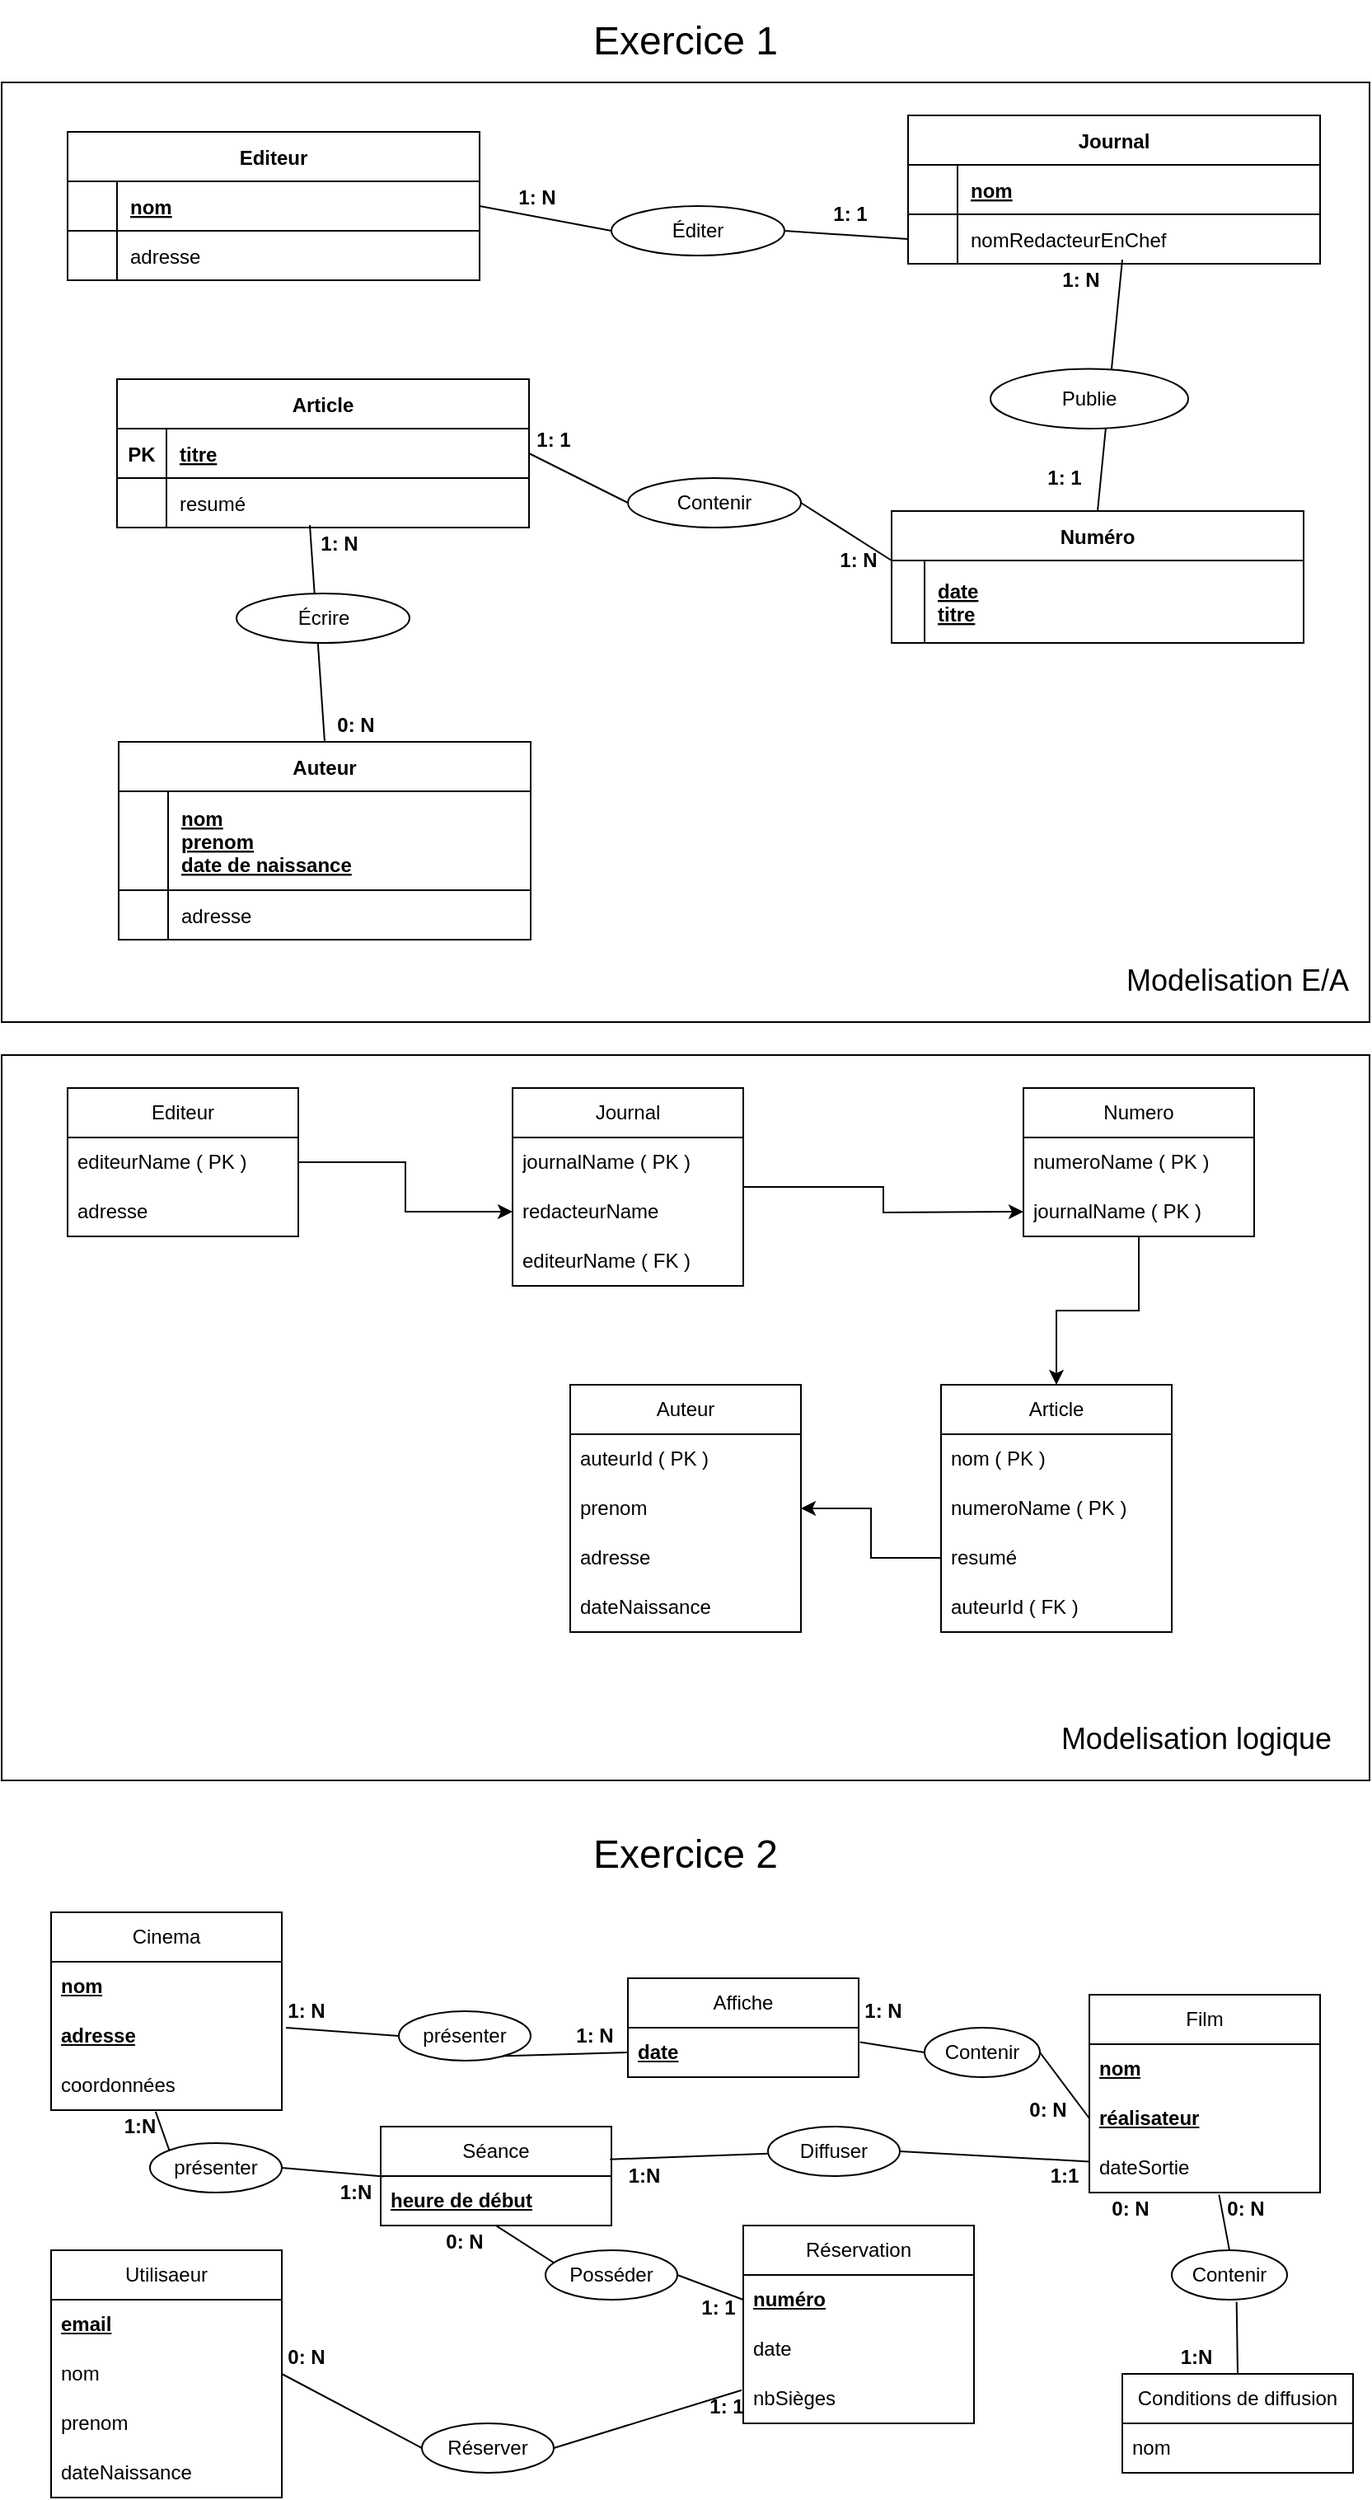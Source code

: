 <mxfile version="26.0.4">
  <diagram id="R2lEEEUBdFMjLlhIrx00" name="Page-1">
    <mxGraphModel dx="938" dy="572" grid="1" gridSize="10" guides="1" tooltips="1" connect="1" arrows="1" fold="1" page="1" pageScale="1" pageWidth="850" pageHeight="1100" math="0" shadow="0" extFonts="Permanent Marker^https://fonts.googleapis.com/css?family=Permanent+Marker">
      <root>
        <mxCell id="0" />
        <mxCell id="1" parent="0" />
        <mxCell id="2zNFN6GyW0OHNHu0MdLy-56" value="" style="rounded=0;whiteSpace=wrap;html=1;" vertex="1" parent="1">
          <mxGeometry x="10" y="60" width="830" height="570" as="geometry" />
        </mxCell>
        <mxCell id="2zNFN6GyW0OHNHu0MdLy-8" value="" style="endArrow=none;html=1;rounded=0;exitX=0.5;exitY=0;exitDx=0;exitDy=0;entryX=0.52;entryY=0.917;entryDx=0;entryDy=0;entryPerimeter=0;" edge="1" parent="1" source="C-vyLk0tnHw3VtMMgP7b-13" target="2zNFN6GyW0OHNHu0MdLy-36">
          <mxGeometry width="50" height="50" relative="1" as="geometry">
            <mxPoint x="450" y="270" as="sourcePoint" />
            <mxPoint x="715" y="171" as="targetPoint" />
          </mxGeometry>
        </mxCell>
        <mxCell id="2zNFN6GyW0OHNHu0MdLy-43" value="" style="ellipse;whiteSpace=wrap;html=1;" vertex="1" parent="1">
          <mxGeometry x="610" y="233.75" width="120" height="36.25" as="geometry" />
        </mxCell>
        <mxCell id="C-vyLk0tnHw3VtMMgP7b-13" value="Numéro" style="shape=table;startSize=30;container=1;collapsible=1;childLayout=tableLayout;fixedRows=1;rowLines=0;fontStyle=1;align=center;resizeLast=1;movable=1;resizable=1;rotatable=1;deletable=1;editable=1;locked=0;connectable=1;" parent="1" vertex="1">
          <mxGeometry x="550" y="320" width="250" height="80" as="geometry" />
        </mxCell>
        <mxCell id="C-vyLk0tnHw3VtMMgP7b-14" value="" style="shape=partialRectangle;collapsible=0;dropTarget=0;pointerEvents=0;fillColor=none;points=[[0,0.5],[1,0.5]];portConstraint=eastwest;top=0;left=0;right=0;bottom=1;" parent="C-vyLk0tnHw3VtMMgP7b-13" vertex="1">
          <mxGeometry y="30" width="250" height="50" as="geometry" />
        </mxCell>
        <mxCell id="C-vyLk0tnHw3VtMMgP7b-15" value="" style="shape=partialRectangle;overflow=hidden;connectable=0;fillColor=none;top=0;left=0;bottom=0;right=0;fontStyle=1;" parent="C-vyLk0tnHw3VtMMgP7b-14" vertex="1">
          <mxGeometry width="20" height="50" as="geometry">
            <mxRectangle width="20" height="50" as="alternateBounds" />
          </mxGeometry>
        </mxCell>
        <mxCell id="C-vyLk0tnHw3VtMMgP7b-16" value="date&#xa;titre" style="shape=partialRectangle;overflow=hidden;connectable=1;fillColor=none;top=0;left=0;bottom=0;right=0;align=left;spacingLeft=6;fontStyle=5;movable=1;resizable=1;rotatable=1;deletable=1;editable=1;locked=0;" parent="C-vyLk0tnHw3VtMMgP7b-14" vertex="1">
          <mxGeometry x="20" width="230" height="50" as="geometry">
            <mxRectangle width="230" height="50" as="alternateBounds" />
          </mxGeometry>
        </mxCell>
        <mxCell id="C-vyLk0tnHw3VtMMgP7b-23" value="Editeur" style="shape=table;startSize=30;container=1;collapsible=1;childLayout=tableLayout;fixedRows=1;rowLines=0;fontStyle=1;align=center;resizeLast=1;" parent="1" vertex="1">
          <mxGeometry x="50" y="90" width="250" height="90" as="geometry" />
        </mxCell>
        <mxCell id="C-vyLk0tnHw3VtMMgP7b-24" value="" style="shape=partialRectangle;collapsible=0;dropTarget=0;pointerEvents=0;fillColor=none;points=[[0,0.5],[1,0.5]];portConstraint=eastwest;top=0;left=0;right=0;bottom=1;" parent="C-vyLk0tnHw3VtMMgP7b-23" vertex="1">
          <mxGeometry y="30" width="250" height="30" as="geometry" />
        </mxCell>
        <mxCell id="C-vyLk0tnHw3VtMMgP7b-25" value="" style="shape=partialRectangle;overflow=hidden;connectable=0;fillColor=none;top=0;left=0;bottom=0;right=0;fontStyle=1;" parent="C-vyLk0tnHw3VtMMgP7b-24" vertex="1">
          <mxGeometry width="30" height="30" as="geometry">
            <mxRectangle width="30" height="30" as="alternateBounds" />
          </mxGeometry>
        </mxCell>
        <mxCell id="C-vyLk0tnHw3VtMMgP7b-26" value="nom" style="shape=partialRectangle;overflow=hidden;connectable=0;fillColor=none;top=0;left=0;bottom=0;right=0;align=left;spacingLeft=6;fontStyle=5;" parent="C-vyLk0tnHw3VtMMgP7b-24" vertex="1">
          <mxGeometry x="30" width="220" height="30" as="geometry">
            <mxRectangle width="220" height="30" as="alternateBounds" />
          </mxGeometry>
        </mxCell>
        <mxCell id="C-vyLk0tnHw3VtMMgP7b-27" value="" style="shape=partialRectangle;collapsible=0;dropTarget=0;pointerEvents=0;fillColor=none;points=[[0,0.5],[1,0.5]];portConstraint=eastwest;top=0;left=0;right=0;bottom=0;" parent="C-vyLk0tnHw3VtMMgP7b-23" vertex="1">
          <mxGeometry y="60" width="250" height="30" as="geometry" />
        </mxCell>
        <mxCell id="C-vyLk0tnHw3VtMMgP7b-28" value="" style="shape=partialRectangle;overflow=hidden;connectable=0;fillColor=none;top=0;left=0;bottom=0;right=0;" parent="C-vyLk0tnHw3VtMMgP7b-27" vertex="1">
          <mxGeometry width="30" height="30" as="geometry">
            <mxRectangle width="30" height="30" as="alternateBounds" />
          </mxGeometry>
        </mxCell>
        <mxCell id="C-vyLk0tnHw3VtMMgP7b-29" value="adresse" style="shape=partialRectangle;overflow=hidden;connectable=0;fillColor=none;top=0;left=0;bottom=0;right=0;align=left;spacingLeft=6;" parent="C-vyLk0tnHw3VtMMgP7b-27" vertex="1">
          <mxGeometry x="30" width="220" height="30" as="geometry">
            <mxRectangle width="220" height="30" as="alternateBounds" />
          </mxGeometry>
        </mxCell>
        <mxCell id="2zNFN6GyW0OHNHu0MdLy-2" value="&lt;font style=&quot;font-size: 24px;&quot;&gt;Exercice 1&lt;/font&gt;" style="text;html=1;align=center;verticalAlign=middle;whiteSpace=wrap;rounded=0;" vertex="1" parent="1">
          <mxGeometry x="345" y="10" width="160" height="50" as="geometry" />
        </mxCell>
        <mxCell id="2zNFN6GyW0OHNHu0MdLy-3" value="" style="endArrow=none;html=1;rounded=0;exitX=1;exitY=0.5;exitDx=0;exitDy=0;entryX=0;entryY=0.5;entryDx=0;entryDy=0;" edge="1" parent="1" source="2zNFN6GyW0OHNHu0MdLy-4" target="2zNFN6GyW0OHNHu0MdLy-36">
          <mxGeometry width="50" height="50" relative="1" as="geometry">
            <mxPoint x="450" y="270" as="sourcePoint" />
            <mxPoint x="550" y="145" as="targetPoint" />
          </mxGeometry>
        </mxCell>
        <mxCell id="2zNFN6GyW0OHNHu0MdLy-5" value="" style="endArrow=none;html=1;rounded=0;exitX=1;exitY=0.5;exitDx=0;exitDy=0;entryX=0;entryY=0.5;entryDx=0;entryDy=0;" edge="1" parent="1" source="C-vyLk0tnHw3VtMMgP7b-24" target="2zNFN6GyW0OHNHu0MdLy-4">
          <mxGeometry width="50" height="50" relative="1" as="geometry">
            <mxPoint x="320" y="175" as="sourcePoint" />
            <mxPoint x="505" y="160" as="targetPoint" />
          </mxGeometry>
        </mxCell>
        <mxCell id="2zNFN6GyW0OHNHu0MdLy-4" value="Éditer" style="ellipse;whiteSpace=wrap;html=1;" vertex="1" parent="1">
          <mxGeometry x="380" y="135" width="105" height="30" as="geometry" />
        </mxCell>
        <mxCell id="2zNFN6GyW0OHNHu0MdLy-6" value="&lt;b&gt;1: N&lt;/b&gt;" style="text;html=1;align=center;verticalAlign=middle;whiteSpace=wrap;rounded=0;" vertex="1" parent="1">
          <mxGeometry x="310" y="120" width="50" height="20" as="geometry" />
        </mxCell>
        <mxCell id="2zNFN6GyW0OHNHu0MdLy-7" value="&lt;b&gt;1: 1&lt;/b&gt;" style="text;html=1;align=center;verticalAlign=middle;whiteSpace=wrap;rounded=0;" vertex="1" parent="1">
          <mxGeometry x="500" y="130" width="50" height="20" as="geometry" />
        </mxCell>
        <mxCell id="2zNFN6GyW0OHNHu0MdLy-12" value="Publie" style="text;html=1;align=center;verticalAlign=middle;whiteSpace=wrap;rounded=0;" vertex="1" parent="1">
          <mxGeometry x="640" y="236.88" width="60" height="30" as="geometry" />
        </mxCell>
        <mxCell id="2zNFN6GyW0OHNHu0MdLy-18" value="Article" style="shape=table;startSize=30;container=1;collapsible=1;childLayout=tableLayout;fixedRows=1;rowLines=0;fontStyle=1;align=center;resizeLast=1;" vertex="1" parent="1">
          <mxGeometry x="80" y="240" width="250" height="90" as="geometry" />
        </mxCell>
        <mxCell id="2zNFN6GyW0OHNHu0MdLy-19" value="" style="shape=partialRectangle;collapsible=0;dropTarget=0;pointerEvents=0;fillColor=none;points=[[0,0.5],[1,0.5]];portConstraint=eastwest;top=0;left=0;right=0;bottom=1;" vertex="1" parent="2zNFN6GyW0OHNHu0MdLy-18">
          <mxGeometry y="30" width="250" height="30" as="geometry" />
        </mxCell>
        <mxCell id="2zNFN6GyW0OHNHu0MdLy-20" value="PK" style="shape=partialRectangle;overflow=hidden;connectable=0;fillColor=none;top=0;left=0;bottom=0;right=0;fontStyle=1;" vertex="1" parent="2zNFN6GyW0OHNHu0MdLy-19">
          <mxGeometry width="30" height="30" as="geometry">
            <mxRectangle width="30" height="30" as="alternateBounds" />
          </mxGeometry>
        </mxCell>
        <mxCell id="2zNFN6GyW0OHNHu0MdLy-21" value="titre" style="shape=partialRectangle;overflow=hidden;connectable=0;fillColor=none;top=0;left=0;bottom=0;right=0;align=left;spacingLeft=6;fontStyle=5;" vertex="1" parent="2zNFN6GyW0OHNHu0MdLy-19">
          <mxGeometry x="30" width="220" height="30" as="geometry">
            <mxRectangle width="220" height="30" as="alternateBounds" />
          </mxGeometry>
        </mxCell>
        <mxCell id="2zNFN6GyW0OHNHu0MdLy-22" value="" style="shape=partialRectangle;collapsible=0;dropTarget=0;pointerEvents=0;fillColor=none;points=[[0,0.5],[1,0.5]];portConstraint=eastwest;top=0;left=0;right=0;bottom=0;" vertex="1" parent="2zNFN6GyW0OHNHu0MdLy-18">
          <mxGeometry y="60" width="250" height="30" as="geometry" />
        </mxCell>
        <mxCell id="2zNFN6GyW0OHNHu0MdLy-23" value="" style="shape=partialRectangle;overflow=hidden;connectable=0;fillColor=none;top=0;left=0;bottom=0;right=0;" vertex="1" parent="2zNFN6GyW0OHNHu0MdLy-22">
          <mxGeometry width="30" height="30" as="geometry">
            <mxRectangle width="30" height="30" as="alternateBounds" />
          </mxGeometry>
        </mxCell>
        <mxCell id="2zNFN6GyW0OHNHu0MdLy-24" value="resumé" style="shape=partialRectangle;overflow=hidden;connectable=0;fillColor=none;top=0;left=0;bottom=0;right=0;align=left;spacingLeft=6;" vertex="1" parent="2zNFN6GyW0OHNHu0MdLy-22">
          <mxGeometry x="30" width="220" height="30" as="geometry">
            <mxRectangle width="220" height="30" as="alternateBounds" />
          </mxGeometry>
        </mxCell>
        <mxCell id="2zNFN6GyW0OHNHu0MdLy-25" value="Auteur" style="shape=table;startSize=30;container=1;collapsible=1;childLayout=tableLayout;fixedRows=1;rowLines=0;fontStyle=1;align=center;resizeLast=1;" vertex="1" parent="1">
          <mxGeometry x="81" y="460" width="250" height="120" as="geometry" />
        </mxCell>
        <mxCell id="2zNFN6GyW0OHNHu0MdLy-26" value="" style="shape=partialRectangle;collapsible=0;dropTarget=0;pointerEvents=0;fillColor=none;points=[[0,0.5],[1,0.5]];portConstraint=eastwest;top=0;left=0;right=0;bottom=1;" vertex="1" parent="2zNFN6GyW0OHNHu0MdLy-25">
          <mxGeometry y="30" width="250" height="60" as="geometry" />
        </mxCell>
        <mxCell id="2zNFN6GyW0OHNHu0MdLy-27" value="" style="shape=partialRectangle;overflow=hidden;connectable=0;fillColor=none;top=0;left=0;bottom=0;right=0;fontStyle=1;" vertex="1" parent="2zNFN6GyW0OHNHu0MdLy-26">
          <mxGeometry width="30" height="60" as="geometry">
            <mxRectangle width="30" height="60" as="alternateBounds" />
          </mxGeometry>
        </mxCell>
        <mxCell id="2zNFN6GyW0OHNHu0MdLy-28" value="nom&#xa;prenom&#xa;date de naissance" style="shape=partialRectangle;overflow=hidden;connectable=0;fillColor=none;top=0;left=0;bottom=0;right=0;align=left;spacingLeft=6;fontStyle=5;" vertex="1" parent="2zNFN6GyW0OHNHu0MdLy-26">
          <mxGeometry x="30" width="220" height="60" as="geometry">
            <mxRectangle width="220" height="60" as="alternateBounds" />
          </mxGeometry>
        </mxCell>
        <mxCell id="2zNFN6GyW0OHNHu0MdLy-29" value="" style="shape=partialRectangle;collapsible=0;dropTarget=0;pointerEvents=0;fillColor=none;points=[[0,0.5],[1,0.5]];portConstraint=eastwest;top=0;left=0;right=0;bottom=0;" vertex="1" parent="2zNFN6GyW0OHNHu0MdLy-25">
          <mxGeometry y="90" width="250" height="30" as="geometry" />
        </mxCell>
        <mxCell id="2zNFN6GyW0OHNHu0MdLy-30" value="" style="shape=partialRectangle;overflow=hidden;connectable=0;fillColor=none;top=0;left=0;bottom=0;right=0;" vertex="1" parent="2zNFN6GyW0OHNHu0MdLy-29">
          <mxGeometry width="30" height="30" as="geometry">
            <mxRectangle width="30" height="30" as="alternateBounds" />
          </mxGeometry>
        </mxCell>
        <mxCell id="2zNFN6GyW0OHNHu0MdLy-31" value="adresse" style="shape=partialRectangle;overflow=hidden;connectable=0;fillColor=none;top=0;left=0;bottom=0;right=0;align=left;spacingLeft=6;" vertex="1" parent="2zNFN6GyW0OHNHu0MdLy-29">
          <mxGeometry x="30" width="220" height="30" as="geometry">
            <mxRectangle width="220" height="30" as="alternateBounds" />
          </mxGeometry>
        </mxCell>
        <mxCell id="2zNFN6GyW0OHNHu0MdLy-32" value="Journal" style="shape=table;startSize=30;container=1;collapsible=1;childLayout=tableLayout;fixedRows=1;rowLines=0;fontStyle=1;align=center;resizeLast=1;" vertex="1" parent="1">
          <mxGeometry x="560" y="80" width="250" height="90" as="geometry" />
        </mxCell>
        <mxCell id="2zNFN6GyW0OHNHu0MdLy-33" value="" style="shape=partialRectangle;collapsible=0;dropTarget=0;pointerEvents=0;fillColor=none;points=[[0,0.5],[1,0.5]];portConstraint=eastwest;top=0;left=0;right=0;bottom=1;" vertex="1" parent="2zNFN6GyW0OHNHu0MdLy-32">
          <mxGeometry y="30" width="250" height="30" as="geometry" />
        </mxCell>
        <mxCell id="2zNFN6GyW0OHNHu0MdLy-34" value="" style="shape=partialRectangle;overflow=hidden;connectable=0;fillColor=none;top=0;left=0;bottom=0;right=0;fontStyle=1;" vertex="1" parent="2zNFN6GyW0OHNHu0MdLy-33">
          <mxGeometry width="30" height="30" as="geometry">
            <mxRectangle width="30" height="30" as="alternateBounds" />
          </mxGeometry>
        </mxCell>
        <mxCell id="2zNFN6GyW0OHNHu0MdLy-35" value="nom" style="shape=partialRectangle;overflow=hidden;connectable=0;fillColor=none;top=0;left=0;bottom=0;right=0;align=left;spacingLeft=6;fontStyle=5;" vertex="1" parent="2zNFN6GyW0OHNHu0MdLy-33">
          <mxGeometry x="30" width="220" height="30" as="geometry">
            <mxRectangle width="220" height="30" as="alternateBounds" />
          </mxGeometry>
        </mxCell>
        <mxCell id="2zNFN6GyW0OHNHu0MdLy-36" value="" style="shape=partialRectangle;collapsible=0;dropTarget=0;pointerEvents=0;fillColor=none;points=[[0,0.5],[1,0.5]];portConstraint=eastwest;top=0;left=0;right=0;bottom=0;" vertex="1" parent="2zNFN6GyW0OHNHu0MdLy-32">
          <mxGeometry y="60" width="250" height="30" as="geometry" />
        </mxCell>
        <mxCell id="2zNFN6GyW0OHNHu0MdLy-37" value="" style="shape=partialRectangle;overflow=hidden;connectable=0;fillColor=none;top=0;left=0;bottom=0;right=0;" vertex="1" parent="2zNFN6GyW0OHNHu0MdLy-36">
          <mxGeometry width="30" height="30" as="geometry">
            <mxRectangle width="30" height="30" as="alternateBounds" />
          </mxGeometry>
        </mxCell>
        <mxCell id="2zNFN6GyW0OHNHu0MdLy-38" value="nomRedacteurEnChef" style="shape=partialRectangle;overflow=hidden;connectable=0;fillColor=none;top=0;left=0;bottom=0;right=0;align=left;spacingLeft=6;" vertex="1" parent="2zNFN6GyW0OHNHu0MdLy-36">
          <mxGeometry x="30" width="220" height="30" as="geometry">
            <mxRectangle width="220" height="30" as="alternateBounds" />
          </mxGeometry>
        </mxCell>
        <mxCell id="2zNFN6GyW0OHNHu0MdLy-39" value="" style="endArrow=none;html=1;rounded=0;entryX=0.5;entryY=0;entryDx=0;entryDy=0;exitX=0.14;exitY=-0.075;exitDx=0;exitDy=0;exitPerimeter=0;" edge="1" parent="1" source="2zNFN6GyW0OHNHu0MdLy-52" target="2zNFN6GyW0OHNHu0MdLy-25">
          <mxGeometry width="50" height="50" relative="1" as="geometry">
            <mxPoint x="420" y="450" as="sourcePoint" />
            <mxPoint x="500" y="310" as="targetPoint" />
          </mxGeometry>
        </mxCell>
        <mxCell id="2zNFN6GyW0OHNHu0MdLy-40" value="Écrire" style="ellipse;whiteSpace=wrap;html=1;" vertex="1" parent="1">
          <mxGeometry x="152.5" y="370" width="105" height="30" as="geometry" />
        </mxCell>
        <mxCell id="2zNFN6GyW0OHNHu0MdLy-41" value="" style="endArrow=none;html=1;rounded=0;entryX=0;entryY=0;entryDx=0;entryDy=0;entryPerimeter=0;exitX=1;exitY=0.5;exitDx=0;exitDy=0;" edge="1" parent="1" source="2zNFN6GyW0OHNHu0MdLy-42" target="C-vyLk0tnHw3VtMMgP7b-14">
          <mxGeometry width="50" height="50" relative="1" as="geometry">
            <mxPoint x="450" y="360" as="sourcePoint" />
            <mxPoint x="548" y="366.49" as="targetPoint" />
          </mxGeometry>
        </mxCell>
        <mxCell id="2zNFN6GyW0OHNHu0MdLy-44" value="" style="endArrow=none;html=1;rounded=0;entryX=0;entryY=0.5;entryDx=0;entryDy=0;exitX=1;exitY=0.5;exitDx=0;exitDy=0;" edge="1" parent="1" source="2zNFN6GyW0OHNHu0MdLy-19" target="2zNFN6GyW0OHNHu0MdLy-42">
          <mxGeometry width="50" height="50" relative="1" as="geometry">
            <mxPoint x="330" y="285" as="sourcePoint" />
            <mxPoint x="550" y="340" as="targetPoint" />
          </mxGeometry>
        </mxCell>
        <mxCell id="2zNFN6GyW0OHNHu0MdLy-42" value="Contenir" style="ellipse;whiteSpace=wrap;html=1;" vertex="1" parent="1">
          <mxGeometry x="390" y="300" width="105" height="30" as="geometry" />
        </mxCell>
        <mxCell id="2zNFN6GyW0OHNHu0MdLy-50" value="&lt;b&gt;1: N&lt;/b&gt;" style="text;html=1;align=center;verticalAlign=middle;whiteSpace=wrap;rounded=0;" vertex="1" parent="1">
          <mxGeometry x="640" y="170" width="50" height="20" as="geometry" />
        </mxCell>
        <mxCell id="2zNFN6GyW0OHNHu0MdLy-51" value="&lt;b&gt;1: 1&lt;/b&gt;" style="text;html=1;align=center;verticalAlign=middle;whiteSpace=wrap;rounded=0;" vertex="1" parent="1">
          <mxGeometry x="630" y="290" width="50" height="20" as="geometry" />
        </mxCell>
        <mxCell id="2zNFN6GyW0OHNHu0MdLy-52" value="&lt;b&gt;1: N&lt;/b&gt;" style="text;html=1;align=center;verticalAlign=middle;whiteSpace=wrap;rounded=0;" vertex="1" parent="1">
          <mxGeometry x="190" y="330" width="50" height="20" as="geometry" />
        </mxCell>
        <mxCell id="2zNFN6GyW0OHNHu0MdLy-53" value="&lt;b&gt;0: N&lt;/b&gt;" style="text;html=1;align=center;verticalAlign=middle;whiteSpace=wrap;rounded=0;" vertex="1" parent="1">
          <mxGeometry x="200" y="440" width="50" height="20" as="geometry" />
        </mxCell>
        <mxCell id="2zNFN6GyW0OHNHu0MdLy-54" value="&lt;b&gt;1: N&lt;/b&gt;" style="text;html=1;align=center;verticalAlign=middle;whiteSpace=wrap;rounded=0;" vertex="1" parent="1">
          <mxGeometry x="505" y="340" width="50" height="20" as="geometry" />
        </mxCell>
        <mxCell id="2zNFN6GyW0OHNHu0MdLy-55" value="&lt;b&gt;1: 1&lt;/b&gt;" style="text;html=1;align=center;verticalAlign=middle;whiteSpace=wrap;rounded=0;" vertex="1" parent="1">
          <mxGeometry x="320" y="266.88" width="50" height="20" as="geometry" />
        </mxCell>
        <mxCell id="2zNFN6GyW0OHNHu0MdLy-57" value="&lt;font style=&quot;font-size: 18px;&quot;&gt;Modelisation E/A&lt;/font&gt;" style="text;html=1;align=center;verticalAlign=middle;whiteSpace=wrap;rounded=0;" vertex="1" parent="1">
          <mxGeometry x="690" y="590" width="140" height="30" as="geometry" />
        </mxCell>
        <mxCell id="2zNFN6GyW0OHNHu0MdLy-58" value="" style="rounded=0;whiteSpace=wrap;html=1;" vertex="1" parent="1">
          <mxGeometry x="10" y="650" width="830" height="440" as="geometry" />
        </mxCell>
        <mxCell id="2zNFN6GyW0OHNHu0MdLy-59" value="Editeur" style="swimlane;fontStyle=0;childLayout=stackLayout;horizontal=1;startSize=30;horizontalStack=0;resizeParent=1;resizeParentMax=0;resizeLast=0;collapsible=1;marginBottom=0;whiteSpace=wrap;html=1;" vertex="1" parent="1">
          <mxGeometry x="50" y="670" width="140" height="90" as="geometry">
            <mxRectangle x="30" y="670" width="80" height="30" as="alternateBounds" />
          </mxGeometry>
        </mxCell>
        <mxCell id="2zNFN6GyW0OHNHu0MdLy-60" value="editeurName ( PK )" style="text;strokeColor=none;fillColor=none;align=left;verticalAlign=middle;spacingLeft=4;spacingRight=4;overflow=hidden;points=[[0,0.5],[1,0.5]];portConstraint=eastwest;rotatable=0;whiteSpace=wrap;html=1;" vertex="1" parent="2zNFN6GyW0OHNHu0MdLy-59">
          <mxGeometry y="30" width="140" height="30" as="geometry" />
        </mxCell>
        <mxCell id="2zNFN6GyW0OHNHu0MdLy-61" value="adresse" style="text;strokeColor=none;fillColor=none;align=left;verticalAlign=middle;spacingLeft=4;spacingRight=4;overflow=hidden;points=[[0,0.5],[1,0.5]];portConstraint=eastwest;rotatable=0;whiteSpace=wrap;html=1;" vertex="1" parent="2zNFN6GyW0OHNHu0MdLy-59">
          <mxGeometry y="60" width="140" height="30" as="geometry" />
        </mxCell>
        <mxCell id="2zNFN6GyW0OHNHu0MdLy-89" style="edgeStyle=orthogonalEdgeStyle;rounded=0;orthogonalLoop=1;jettySize=auto;html=1;" edge="1" parent="1" source="2zNFN6GyW0OHNHu0MdLy-66">
          <mxGeometry relative="1" as="geometry">
            <mxPoint x="630" y="745" as="targetPoint" />
          </mxGeometry>
        </mxCell>
        <mxCell id="2zNFN6GyW0OHNHu0MdLy-66" value="Journal" style="swimlane;fontStyle=0;childLayout=stackLayout;horizontal=1;startSize=30;horizontalStack=0;resizeParent=1;resizeParentMax=0;resizeLast=0;collapsible=1;marginBottom=0;whiteSpace=wrap;html=1;" vertex="1" parent="1">
          <mxGeometry x="320" y="670" width="140" height="120" as="geometry" />
        </mxCell>
        <mxCell id="2zNFN6GyW0OHNHu0MdLy-67" value="journalName ( PK )" style="text;strokeColor=none;fillColor=none;align=left;verticalAlign=middle;spacingLeft=4;spacingRight=4;overflow=hidden;points=[[0,0.5],[1,0.5]];portConstraint=eastwest;rotatable=0;whiteSpace=wrap;html=1;" vertex="1" parent="2zNFN6GyW0OHNHu0MdLy-66">
          <mxGeometry y="30" width="140" height="30" as="geometry" />
        </mxCell>
        <mxCell id="2zNFN6GyW0OHNHu0MdLy-68" value="redacteurName" style="text;strokeColor=none;fillColor=none;align=left;verticalAlign=middle;spacingLeft=4;spacingRight=4;overflow=hidden;points=[[0,0.5],[1,0.5]];portConstraint=eastwest;rotatable=0;whiteSpace=wrap;html=1;" vertex="1" parent="2zNFN6GyW0OHNHu0MdLy-66">
          <mxGeometry y="60" width="140" height="30" as="geometry" />
        </mxCell>
        <mxCell id="2zNFN6GyW0OHNHu0MdLy-69" value="editeurName ( FK )" style="text;strokeColor=none;fillColor=none;align=left;verticalAlign=middle;spacingLeft=4;spacingRight=4;overflow=hidden;points=[[0,0.5],[1,0.5]];portConstraint=eastwest;rotatable=0;whiteSpace=wrap;html=1;" vertex="1" parent="2zNFN6GyW0OHNHu0MdLy-66">
          <mxGeometry y="90" width="140" height="30" as="geometry" />
        </mxCell>
        <mxCell id="2zNFN6GyW0OHNHu0MdLy-94" style="edgeStyle=orthogonalEdgeStyle;rounded=0;orthogonalLoop=1;jettySize=auto;html=1;" edge="1" parent="1" source="2zNFN6GyW0OHNHu0MdLy-70" target="2zNFN6GyW0OHNHu0MdLy-74">
          <mxGeometry relative="1" as="geometry" />
        </mxCell>
        <mxCell id="2zNFN6GyW0OHNHu0MdLy-70" value="Numero" style="swimlane;fontStyle=0;childLayout=stackLayout;horizontal=1;startSize=30;horizontalStack=0;resizeParent=1;resizeParentMax=0;resizeLast=0;collapsible=1;marginBottom=0;whiteSpace=wrap;html=1;" vertex="1" parent="1">
          <mxGeometry x="630" y="670" width="140" height="90" as="geometry" />
        </mxCell>
        <mxCell id="2zNFN6GyW0OHNHu0MdLy-71" value="numeroName ( PK )" style="text;strokeColor=none;fillColor=none;align=left;verticalAlign=middle;spacingLeft=4;spacingRight=4;overflow=hidden;points=[[0,0.5],[1,0.5]];portConstraint=eastwest;rotatable=0;whiteSpace=wrap;html=1;" vertex="1" parent="2zNFN6GyW0OHNHu0MdLy-70">
          <mxGeometry y="30" width="140" height="30" as="geometry" />
        </mxCell>
        <mxCell id="2zNFN6GyW0OHNHu0MdLy-73" value="journalName ( PK )" style="text;strokeColor=none;fillColor=none;align=left;verticalAlign=middle;spacingLeft=4;spacingRight=4;overflow=hidden;points=[[0,0.5],[1,0.5]];portConstraint=eastwest;rotatable=0;whiteSpace=wrap;html=1;" vertex="1" parent="2zNFN6GyW0OHNHu0MdLy-70">
          <mxGeometry y="60" width="140" height="30" as="geometry" />
        </mxCell>
        <mxCell id="2zNFN6GyW0OHNHu0MdLy-74" value="Article" style="swimlane;fontStyle=0;childLayout=stackLayout;horizontal=1;startSize=30;horizontalStack=0;resizeParent=1;resizeParentMax=0;resizeLast=0;collapsible=1;marginBottom=0;whiteSpace=wrap;html=1;" vertex="1" parent="1">
          <mxGeometry x="580" y="850" width="140" height="150" as="geometry" />
        </mxCell>
        <mxCell id="2zNFN6GyW0OHNHu0MdLy-75" value="nom ( PK )" style="text;strokeColor=none;fillColor=none;align=left;verticalAlign=middle;spacingLeft=4;spacingRight=4;overflow=hidden;points=[[0,0.5],[1,0.5]];portConstraint=eastwest;rotatable=0;whiteSpace=wrap;html=1;" vertex="1" parent="2zNFN6GyW0OHNHu0MdLy-74">
          <mxGeometry y="30" width="140" height="30" as="geometry" />
        </mxCell>
        <mxCell id="2zNFN6GyW0OHNHu0MdLy-84" value="numeroName ( PK )" style="text;strokeColor=none;fillColor=none;align=left;verticalAlign=middle;spacingLeft=4;spacingRight=4;overflow=hidden;points=[[0,0.5],[1,0.5]];portConstraint=eastwest;rotatable=0;whiteSpace=wrap;html=1;" vertex="1" parent="2zNFN6GyW0OHNHu0MdLy-74">
          <mxGeometry y="60" width="140" height="30" as="geometry" />
        </mxCell>
        <mxCell id="2zNFN6GyW0OHNHu0MdLy-76" value="resumé" style="text;strokeColor=none;fillColor=none;align=left;verticalAlign=middle;spacingLeft=4;spacingRight=4;overflow=hidden;points=[[0,0.5],[1,0.5]];portConstraint=eastwest;rotatable=0;whiteSpace=wrap;html=1;" vertex="1" parent="2zNFN6GyW0OHNHu0MdLy-74">
          <mxGeometry y="90" width="140" height="30" as="geometry" />
        </mxCell>
        <mxCell id="2zNFN6GyW0OHNHu0MdLy-77" value="auteurId ( FK )" style="text;strokeColor=none;fillColor=none;align=left;verticalAlign=middle;spacingLeft=4;spacingRight=4;overflow=hidden;points=[[0,0.5],[1,0.5]];portConstraint=eastwest;rotatable=0;whiteSpace=wrap;html=1;" vertex="1" parent="2zNFN6GyW0OHNHu0MdLy-74">
          <mxGeometry y="120" width="140" height="30" as="geometry" />
        </mxCell>
        <mxCell id="2zNFN6GyW0OHNHu0MdLy-78" value="Auteur" style="swimlane;fontStyle=0;childLayout=stackLayout;horizontal=1;startSize=30;horizontalStack=0;resizeParent=1;resizeParentMax=0;resizeLast=0;collapsible=1;marginBottom=0;whiteSpace=wrap;html=1;" vertex="1" parent="1">
          <mxGeometry x="355" y="850" width="140" height="150" as="geometry" />
        </mxCell>
        <mxCell id="2zNFN6GyW0OHNHu0MdLy-79" value="auteurId ( PK )" style="text;strokeColor=none;fillColor=none;align=left;verticalAlign=middle;spacingLeft=4;spacingRight=4;overflow=hidden;points=[[0,0.5],[1,0.5]];portConstraint=eastwest;rotatable=0;whiteSpace=wrap;html=1;" vertex="1" parent="2zNFN6GyW0OHNHu0MdLy-78">
          <mxGeometry y="30" width="140" height="30" as="geometry" />
        </mxCell>
        <mxCell id="2zNFN6GyW0OHNHu0MdLy-80" value="prenom" style="text;strokeColor=none;fillColor=none;align=left;verticalAlign=middle;spacingLeft=4;spacingRight=4;overflow=hidden;points=[[0,0.5],[1,0.5]];portConstraint=eastwest;rotatable=0;whiteSpace=wrap;html=1;" vertex="1" parent="2zNFN6GyW0OHNHu0MdLy-78">
          <mxGeometry y="60" width="140" height="30" as="geometry" />
        </mxCell>
        <mxCell id="2zNFN6GyW0OHNHu0MdLy-81" value="adresse" style="text;strokeColor=none;fillColor=none;align=left;verticalAlign=middle;spacingLeft=4;spacingRight=4;overflow=hidden;points=[[0,0.5],[1,0.5]];portConstraint=eastwest;rotatable=0;whiteSpace=wrap;html=1;" vertex="1" parent="2zNFN6GyW0OHNHu0MdLy-78">
          <mxGeometry y="90" width="140" height="30" as="geometry" />
        </mxCell>
        <mxCell id="2zNFN6GyW0OHNHu0MdLy-83" value="dateNaissance" style="text;strokeColor=none;fillColor=none;align=left;verticalAlign=middle;spacingLeft=4;spacingRight=4;overflow=hidden;points=[[0,0.5],[1,0.5]];portConstraint=eastwest;rotatable=0;whiteSpace=wrap;html=1;" vertex="1" parent="2zNFN6GyW0OHNHu0MdLy-78">
          <mxGeometry y="120" width="140" height="30" as="geometry" />
        </mxCell>
        <mxCell id="2zNFN6GyW0OHNHu0MdLy-91" style="edgeStyle=orthogonalEdgeStyle;rounded=0;orthogonalLoop=1;jettySize=auto;html=1;exitX=0;exitY=0.5;exitDx=0;exitDy=0;entryX=1;entryY=0.5;entryDx=0;entryDy=0;" edge="1" parent="1" source="2zNFN6GyW0OHNHu0MdLy-76" target="2zNFN6GyW0OHNHu0MdLy-80">
          <mxGeometry relative="1" as="geometry" />
        </mxCell>
        <mxCell id="2zNFN6GyW0OHNHu0MdLy-92" value="" style="edgeStyle=orthogonalEdgeStyle;rounded=0;orthogonalLoop=1;jettySize=auto;html=1;" edge="1" parent="1" source="2zNFN6GyW0OHNHu0MdLy-60" target="2zNFN6GyW0OHNHu0MdLy-68">
          <mxGeometry relative="1" as="geometry" />
        </mxCell>
        <mxCell id="2zNFN6GyW0OHNHu0MdLy-93" value="&lt;font style=&quot;font-size: 18px;&quot;&gt;Modelisation logique&lt;/font&gt;&lt;span style=&quot;color: rgba(0, 0, 0, 0); font-family: monospace; font-size: 0px; text-align: start; text-wrap-mode: nowrap;&quot;&gt;%3CmxGraphModel%3E%3Croot%3E%3CmxCell%20id%3D%220%22%2F%3E%3CmxCell%20id%3D%221%22%20parent%3D%220%22%2F%3E%3CmxCell%20id%3D%222%22%20value%3D%22%26lt%3Bfont%20style%3D%26quot%3Bfont-size%3A%2018px%3B%26quot%3B%26gt%3BModelisation%20E%2FA%26lt%3B%2Ffont%26gt%3B%22%20style%3D%22text%3Bhtml%3D1%3Balign%3Dcenter%3BverticalAlign%3Dmiddle%3BwhiteSpace%3Dwrap%3Brounded%3D0%3B%22%20vertex%3D%221%22%20parent%3D%221%22%3E%3CmxGeometry%20x%3D%22690%22%20y%3D%22590%22%20width%3D%22140%22%20height%3D%2230%22%20as%3D%22geometry%22%2F%3E%3C%2FmxCell%3E%3C%2Froot%3E%3C%2FmxGraphModel%3El&lt;/span&gt;" style="text;html=1;align=center;verticalAlign=middle;whiteSpace=wrap;rounded=0;" vertex="1" parent="1">
          <mxGeometry x="640" y="1050" width="190" height="30" as="geometry" />
        </mxCell>
        <mxCell id="2zNFN6GyW0OHNHu0MdLy-96" value="&lt;font style=&quot;font-size: 24px;&quot;&gt;Exercice 2&lt;/font&gt;" style="text;html=1;align=center;verticalAlign=middle;whiteSpace=wrap;rounded=0;" vertex="1" parent="1">
          <mxGeometry x="355" y="1110" width="140" height="50" as="geometry" />
        </mxCell>
        <mxCell id="2zNFN6GyW0OHNHu0MdLy-106" value="Cinema" style="swimlane;fontStyle=0;childLayout=stackLayout;horizontal=1;startSize=30;horizontalStack=0;resizeParent=1;resizeParentMax=0;resizeLast=0;collapsible=1;marginBottom=0;whiteSpace=wrap;html=1;" vertex="1" parent="1">
          <mxGeometry x="40" y="1170" width="140" height="120" as="geometry" />
        </mxCell>
        <mxCell id="2zNFN6GyW0OHNHu0MdLy-107" value="&lt;b&gt;&lt;u&gt;nom&lt;/u&gt;&lt;/b&gt;" style="text;strokeColor=none;fillColor=none;align=left;verticalAlign=middle;spacingLeft=4;spacingRight=4;overflow=hidden;points=[[0,0.5],[1,0.5]];portConstraint=eastwest;rotatable=0;whiteSpace=wrap;html=1;" vertex="1" parent="2zNFN6GyW0OHNHu0MdLy-106">
          <mxGeometry y="30" width="140" height="30" as="geometry" />
        </mxCell>
        <mxCell id="2zNFN6GyW0OHNHu0MdLy-108" value="&lt;b&gt;&lt;u&gt;adresse&lt;/u&gt;&lt;/b&gt;" style="text;strokeColor=none;fillColor=none;align=left;verticalAlign=middle;spacingLeft=4;spacingRight=4;overflow=hidden;points=[[0,0.5],[1,0.5]];portConstraint=eastwest;rotatable=0;whiteSpace=wrap;html=1;" vertex="1" parent="2zNFN6GyW0OHNHu0MdLy-106">
          <mxGeometry y="60" width="140" height="30" as="geometry" />
        </mxCell>
        <mxCell id="2zNFN6GyW0OHNHu0MdLy-109" value="coordonnées" style="text;strokeColor=none;fillColor=none;align=left;verticalAlign=middle;spacingLeft=4;spacingRight=4;overflow=hidden;points=[[0,0.5],[1,0.5]];portConstraint=eastwest;rotatable=0;whiteSpace=wrap;html=1;" vertex="1" parent="2zNFN6GyW0OHNHu0MdLy-106">
          <mxGeometry y="90" width="140" height="30" as="geometry" />
        </mxCell>
        <mxCell id="2zNFN6GyW0OHNHu0MdLy-110" value="Film" style="swimlane;fontStyle=0;childLayout=stackLayout;horizontal=1;startSize=30;horizontalStack=0;resizeParent=1;resizeParentMax=0;resizeLast=0;collapsible=1;marginBottom=0;whiteSpace=wrap;html=1;" vertex="1" parent="1">
          <mxGeometry x="670" y="1220" width="140" height="120" as="geometry" />
        </mxCell>
        <mxCell id="2zNFN6GyW0OHNHu0MdLy-111" value="nom" style="text;strokeColor=none;fillColor=none;align=left;verticalAlign=middle;spacingLeft=4;spacingRight=4;overflow=hidden;points=[[0,0.5],[1,0.5]];portConstraint=eastwest;rotatable=0;whiteSpace=wrap;html=1;fontStyle=5" vertex="1" parent="2zNFN6GyW0OHNHu0MdLy-110">
          <mxGeometry y="30" width="140" height="30" as="geometry" />
        </mxCell>
        <mxCell id="2zNFN6GyW0OHNHu0MdLy-112" value="réalisateur" style="text;strokeColor=none;fillColor=none;align=left;verticalAlign=middle;spacingLeft=4;spacingRight=4;overflow=hidden;points=[[0,0.5],[1,0.5]];portConstraint=eastwest;rotatable=0;whiteSpace=wrap;html=1;fontStyle=5" vertex="1" parent="2zNFN6GyW0OHNHu0MdLy-110">
          <mxGeometry y="60" width="140" height="30" as="geometry" />
        </mxCell>
        <mxCell id="2zNFN6GyW0OHNHu0MdLy-113" value="dateSortie" style="text;strokeColor=none;fillColor=none;align=left;verticalAlign=middle;spacingLeft=4;spacingRight=4;overflow=hidden;points=[[0,0.5],[1,0.5]];portConstraint=eastwest;rotatable=0;whiteSpace=wrap;html=1;" vertex="1" parent="2zNFN6GyW0OHNHu0MdLy-110">
          <mxGeometry y="90" width="140" height="30" as="geometry" />
        </mxCell>
        <mxCell id="2zNFN6GyW0OHNHu0MdLy-114" value="Séance" style="swimlane;fontStyle=0;childLayout=stackLayout;horizontal=1;startSize=30;horizontalStack=0;resizeParent=1;resizeParentMax=0;resizeLast=0;collapsible=1;marginBottom=0;whiteSpace=wrap;html=1;" vertex="1" parent="1">
          <mxGeometry x="240" y="1300" width="140" height="60" as="geometry" />
        </mxCell>
        <mxCell id="2zNFN6GyW0OHNHu0MdLy-116" value="heure de début" style="text;strokeColor=none;fillColor=none;align=left;verticalAlign=middle;spacingLeft=4;spacingRight=4;overflow=hidden;points=[[0,0.5],[1,0.5]];portConstraint=eastwest;rotatable=0;whiteSpace=wrap;html=1;fontStyle=5" vertex="1" parent="2zNFN6GyW0OHNHu0MdLy-114">
          <mxGeometry y="30" width="140" height="30" as="geometry" />
        </mxCell>
        <mxCell id="2zNFN6GyW0OHNHu0MdLy-118" value="Réservation" style="swimlane;fontStyle=0;childLayout=stackLayout;horizontal=1;startSize=30;horizontalStack=0;resizeParent=1;resizeParentMax=0;resizeLast=0;collapsible=1;marginBottom=0;whiteSpace=wrap;html=1;" vertex="1" parent="1">
          <mxGeometry x="460" y="1360" width="140" height="120" as="geometry" />
        </mxCell>
        <mxCell id="2zNFN6GyW0OHNHu0MdLy-119" value="numéro" style="text;strokeColor=none;fillColor=none;align=left;verticalAlign=middle;spacingLeft=4;spacingRight=4;overflow=hidden;points=[[0,0.5],[1,0.5]];portConstraint=eastwest;rotatable=0;whiteSpace=wrap;html=1;fontStyle=5" vertex="1" parent="2zNFN6GyW0OHNHu0MdLy-118">
          <mxGeometry y="30" width="140" height="30" as="geometry" />
        </mxCell>
        <mxCell id="2zNFN6GyW0OHNHu0MdLy-121" value="date" style="text;strokeColor=none;fillColor=none;align=left;verticalAlign=middle;spacingLeft=4;spacingRight=4;overflow=hidden;points=[[0,0.5],[1,0.5]];portConstraint=eastwest;rotatable=0;whiteSpace=wrap;html=1;fontStyle=0" vertex="1" parent="2zNFN6GyW0OHNHu0MdLy-118">
          <mxGeometry y="60" width="140" height="30" as="geometry" />
        </mxCell>
        <mxCell id="2zNFN6GyW0OHNHu0MdLy-120" value="nbSièges" style="text;strokeColor=none;fillColor=none;align=left;verticalAlign=middle;spacingLeft=4;spacingRight=4;overflow=hidden;points=[[0,0.5],[1,0.5]];portConstraint=eastwest;rotatable=0;whiteSpace=wrap;html=1;fontStyle=0" vertex="1" parent="2zNFN6GyW0OHNHu0MdLy-118">
          <mxGeometry y="90" width="140" height="30" as="geometry" />
        </mxCell>
        <mxCell id="2zNFN6GyW0OHNHu0MdLy-122" value="Conditions de diffusion" style="swimlane;fontStyle=0;childLayout=stackLayout;horizontal=1;startSize=30;horizontalStack=0;resizeParent=1;resizeParentMax=0;resizeLast=0;collapsible=1;marginBottom=0;whiteSpace=wrap;html=1;" vertex="1" parent="1">
          <mxGeometry x="690" y="1450" width="140" height="60" as="geometry" />
        </mxCell>
        <mxCell id="2zNFN6GyW0OHNHu0MdLy-123" value="nom" style="text;strokeColor=none;fillColor=none;align=left;verticalAlign=middle;spacingLeft=4;spacingRight=4;overflow=hidden;points=[[0,0.5],[1,0.5]];portConstraint=eastwest;rotatable=0;whiteSpace=wrap;html=1;" vertex="1" parent="2zNFN6GyW0OHNHu0MdLy-122">
          <mxGeometry y="30" width="140" height="30" as="geometry" />
        </mxCell>
        <mxCell id="2zNFN6GyW0OHNHu0MdLy-134" value="Utilisaeur" style="swimlane;fontStyle=0;childLayout=stackLayout;horizontal=1;startSize=30;horizontalStack=0;resizeParent=1;resizeParentMax=0;resizeLast=0;collapsible=1;marginBottom=0;whiteSpace=wrap;html=1;" vertex="1" parent="1">
          <mxGeometry x="40" y="1375" width="140" height="150" as="geometry" />
        </mxCell>
        <mxCell id="2zNFN6GyW0OHNHu0MdLy-135" value="&lt;b&gt;&lt;u&gt;email&lt;/u&gt;&lt;/b&gt;" style="text;strokeColor=none;fillColor=none;align=left;verticalAlign=middle;spacingLeft=4;spacingRight=4;overflow=hidden;points=[[0,0.5],[1,0.5]];portConstraint=eastwest;rotatable=0;whiteSpace=wrap;html=1;" vertex="1" parent="2zNFN6GyW0OHNHu0MdLy-134">
          <mxGeometry y="30" width="140" height="30" as="geometry" />
        </mxCell>
        <mxCell id="2zNFN6GyW0OHNHu0MdLy-136" value="nom" style="text;strokeColor=none;fillColor=none;align=left;verticalAlign=middle;spacingLeft=4;spacingRight=4;overflow=hidden;points=[[0,0.5],[1,0.5]];portConstraint=eastwest;rotatable=0;whiteSpace=wrap;html=1;" vertex="1" parent="2zNFN6GyW0OHNHu0MdLy-134">
          <mxGeometry y="60" width="140" height="30" as="geometry" />
        </mxCell>
        <mxCell id="2zNFN6GyW0OHNHu0MdLy-138" value="prenom" style="text;strokeColor=none;fillColor=none;align=left;verticalAlign=middle;spacingLeft=4;spacingRight=4;overflow=hidden;points=[[0,0.5],[1,0.5]];portConstraint=eastwest;rotatable=0;whiteSpace=wrap;html=1;" vertex="1" parent="2zNFN6GyW0OHNHu0MdLy-134">
          <mxGeometry y="90" width="140" height="30" as="geometry" />
        </mxCell>
        <mxCell id="2zNFN6GyW0OHNHu0MdLy-137" value="dateNaissance" style="text;strokeColor=none;fillColor=none;align=left;verticalAlign=middle;spacingLeft=4;spacingRight=4;overflow=hidden;points=[[0,0.5],[1,0.5]];portConstraint=eastwest;rotatable=0;whiteSpace=wrap;html=1;" vertex="1" parent="2zNFN6GyW0OHNHu0MdLy-134">
          <mxGeometry y="120" width="140" height="30" as="geometry" />
        </mxCell>
        <mxCell id="2zNFN6GyW0OHNHu0MdLy-141" value="&lt;b&gt;1: N&lt;/b&gt;" style="text;html=1;align=center;verticalAlign=middle;whiteSpace=wrap;rounded=0;" vertex="1" parent="1">
          <mxGeometry x="170" y="1220" width="50" height="20" as="geometry" />
        </mxCell>
        <mxCell id="2zNFN6GyW0OHNHu0MdLy-142" value="&lt;b&gt;1: 1&lt;/b&gt;" style="text;html=1;align=center;verticalAlign=middle;whiteSpace=wrap;rounded=0;" vertex="1" parent="1">
          <mxGeometry x="420" y="1400" width="50" height="20" as="geometry" />
        </mxCell>
        <mxCell id="2zNFN6GyW0OHNHu0MdLy-143" value="Affiche" style="swimlane;fontStyle=0;childLayout=stackLayout;horizontal=1;startSize=30;horizontalStack=0;resizeParent=1;resizeParentMax=0;resizeLast=0;collapsible=1;marginBottom=0;whiteSpace=wrap;html=1;" vertex="1" parent="1">
          <mxGeometry x="390" y="1210" width="140" height="60" as="geometry" />
        </mxCell>
        <mxCell id="2zNFN6GyW0OHNHu0MdLy-144" value="date" style="text;strokeColor=none;fillColor=none;align=left;verticalAlign=middle;spacingLeft=4;spacingRight=4;overflow=hidden;points=[[0,0.5],[1,0.5]];portConstraint=eastwest;rotatable=0;whiteSpace=wrap;html=1;fontStyle=5" vertex="1" parent="2zNFN6GyW0OHNHu0MdLy-143">
          <mxGeometry y="30" width="140" height="30" as="geometry" />
        </mxCell>
        <mxCell id="2zNFN6GyW0OHNHu0MdLy-147" value="" style="endArrow=none;html=1;rounded=0;exitX=0.25;exitY=1;exitDx=0;exitDy=0;entryX=0;entryY=0.5;entryDx=0;entryDy=0;" edge="1" parent="1" source="2zNFN6GyW0OHNHu0MdLy-140" target="2zNFN6GyW0OHNHu0MdLy-144">
          <mxGeometry width="50" height="50" relative="1" as="geometry">
            <mxPoint x="410" y="1320" as="sourcePoint" />
            <mxPoint x="390" y="1245" as="targetPoint" />
          </mxGeometry>
        </mxCell>
        <mxCell id="2zNFN6GyW0OHNHu0MdLy-148" value="" style="endArrow=none;html=1;rounded=0;exitX=0.25;exitY=1;exitDx=0;exitDy=0;entryX=0;entryY=0.5;entryDx=0;entryDy=0;" edge="1" parent="1" source="2zNFN6GyW0OHNHu0MdLy-141" target="2zNFN6GyW0OHNHu0MdLy-140">
          <mxGeometry width="50" height="50" relative="1" as="geometry">
            <mxPoint x="183" y="1240" as="sourcePoint" />
            <mxPoint x="390" y="1245" as="targetPoint" />
          </mxGeometry>
        </mxCell>
        <mxCell id="2zNFN6GyW0OHNHu0MdLy-140" value="présenter" style="ellipse;whiteSpace=wrap;html=1;" vertex="1" parent="1">
          <mxGeometry x="251" y="1230" width="80" height="30" as="geometry" />
        </mxCell>
        <mxCell id="2zNFN6GyW0OHNHu0MdLy-149" value="" style="endArrow=none;html=1;rounded=0;entryX=1.006;entryY=0.291;entryDx=0;entryDy=0;exitX=0;exitY=0.5;exitDx=0;exitDy=0;entryPerimeter=0;" edge="1" parent="1" source="2zNFN6GyW0OHNHu0MdLy-150" target="2zNFN6GyW0OHNHu0MdLy-144">
          <mxGeometry width="50" height="50" relative="1" as="geometry">
            <mxPoint x="410" y="1320" as="sourcePoint" />
            <mxPoint x="530" y="1245" as="targetPoint" />
          </mxGeometry>
        </mxCell>
        <mxCell id="2zNFN6GyW0OHNHu0MdLy-151" value="" style="endArrow=none;html=1;rounded=0;entryX=1;entryY=0.5;entryDx=0;entryDy=0;exitX=0;exitY=0.5;exitDx=0;exitDy=0;" edge="1" parent="1" source="2zNFN6GyW0OHNHu0MdLy-112" target="2zNFN6GyW0OHNHu0MdLy-150">
          <mxGeometry width="50" height="50" relative="1" as="geometry">
            <mxPoint x="670" y="1295" as="sourcePoint" />
            <mxPoint x="530" y="1245" as="targetPoint" />
          </mxGeometry>
        </mxCell>
        <mxCell id="2zNFN6GyW0OHNHu0MdLy-150" value="Contenir" style="ellipse;whiteSpace=wrap;html=1;" vertex="1" parent="1">
          <mxGeometry x="570" y="1240" width="70" height="30" as="geometry" />
        </mxCell>
        <mxCell id="2zNFN6GyW0OHNHu0MdLy-152" value="&lt;b&gt;1: N&lt;/b&gt;" style="text;html=1;align=center;verticalAlign=middle;whiteSpace=wrap;rounded=0;" vertex="1" parent="1">
          <mxGeometry x="520" y="1220" width="50" height="20" as="geometry" />
        </mxCell>
        <mxCell id="2zNFN6GyW0OHNHu0MdLy-153" value="&lt;b&gt;0: N&lt;/b&gt;" style="text;html=1;align=center;verticalAlign=middle;whiteSpace=wrap;rounded=0;" vertex="1" parent="1">
          <mxGeometry x="620" y="1280" width="50" height="20" as="geometry" />
        </mxCell>
        <mxCell id="2zNFN6GyW0OHNHu0MdLy-155" value="" style="endArrow=none;html=1;rounded=0;exitX=0.5;exitY=0;exitDx=0;exitDy=0;entryX=0.562;entryY=1.044;entryDx=0;entryDy=0;entryPerimeter=0;" edge="1" parent="1" source="2zNFN6GyW0OHNHu0MdLy-154" target="2zNFN6GyW0OHNHu0MdLy-113">
          <mxGeometry width="50" height="50" relative="1" as="geometry">
            <mxPoint x="410" y="1410" as="sourcePoint" />
            <mxPoint x="800" y="1350" as="targetPoint" />
          </mxGeometry>
        </mxCell>
        <mxCell id="2zNFN6GyW0OHNHu0MdLy-157" value="" style="endArrow=none;html=1;rounded=0;exitX=0.5;exitY=0;exitDx=0;exitDy=0;entryX=0.562;entryY=1.044;entryDx=0;entryDy=0;entryPerimeter=0;" edge="1" parent="1" source="2zNFN6GyW0OHNHu0MdLy-122" target="2zNFN6GyW0OHNHu0MdLy-154">
          <mxGeometry width="50" height="50" relative="1" as="geometry">
            <mxPoint x="740" y="1410" as="sourcePoint" />
            <mxPoint x="749" y="1341" as="targetPoint" />
          </mxGeometry>
        </mxCell>
        <mxCell id="2zNFN6GyW0OHNHu0MdLy-154" value="Contenir" style="ellipse;whiteSpace=wrap;html=1;" vertex="1" parent="1">
          <mxGeometry x="720" y="1375" width="70" height="30" as="geometry" />
        </mxCell>
        <mxCell id="2zNFN6GyW0OHNHu0MdLy-158" value="&lt;b&gt;0: N&lt;/b&gt;" style="text;html=1;align=center;verticalAlign=middle;whiteSpace=wrap;rounded=0;" vertex="1" parent="1">
          <mxGeometry x="740" y="1340" width="50" height="20" as="geometry" />
        </mxCell>
        <mxCell id="2zNFN6GyW0OHNHu0MdLy-159" value="&lt;b&gt;1:N&lt;/b&gt;" style="text;html=1;align=center;verticalAlign=middle;whiteSpace=wrap;rounded=0;" vertex="1" parent="1">
          <mxGeometry x="710" y="1430" width="50" height="20" as="geometry" />
        </mxCell>
        <mxCell id="2zNFN6GyW0OHNHu0MdLy-160" value="" style="endArrow=none;html=1;rounded=0;exitX=1;exitY=0.5;exitDx=0;exitDy=0;entryX=-0.007;entryY=0.328;entryDx=0;entryDy=0;entryPerimeter=0;" edge="1" parent="1" source="2zNFN6GyW0OHNHu0MdLy-162" target="2zNFN6GyW0OHNHu0MdLy-120">
          <mxGeometry width="50" height="50" relative="1" as="geometry">
            <mxPoint x="410" y="1480" as="sourcePoint" />
            <mxPoint x="460" y="1430" as="targetPoint" />
          </mxGeometry>
        </mxCell>
        <mxCell id="2zNFN6GyW0OHNHu0MdLy-163" value="" style="endArrow=none;html=1;rounded=0;exitX=1;exitY=0.5;exitDx=0;exitDy=0;entryX=0;entryY=0.5;entryDx=0;entryDy=0;" edge="1" parent="1" source="2zNFN6GyW0OHNHu0MdLy-136" target="2zNFN6GyW0OHNHu0MdLy-162">
          <mxGeometry width="50" height="50" relative="1" as="geometry">
            <mxPoint x="180" y="1450" as="sourcePoint" />
            <mxPoint x="372" y="1412" as="targetPoint" />
          </mxGeometry>
        </mxCell>
        <mxCell id="2zNFN6GyW0OHNHu0MdLy-162" value="Réserver" style="ellipse;whiteSpace=wrap;html=1;" vertex="1" parent="1">
          <mxGeometry x="265" y="1480" width="80" height="30" as="geometry" />
        </mxCell>
        <mxCell id="2zNFN6GyW0OHNHu0MdLy-164" value="&lt;b&gt;0: N&lt;/b&gt;" style="text;html=1;align=center;verticalAlign=middle;whiteSpace=wrap;rounded=0;" vertex="1" parent="1">
          <mxGeometry x="170" y="1430" width="50" height="20" as="geometry" />
        </mxCell>
        <mxCell id="2zNFN6GyW0OHNHu0MdLy-165" value="" style="endArrow=none;html=1;rounded=0;exitX=1;exitY=0.5;exitDx=0;exitDy=0;entryX=0;entryY=0.5;entryDx=0;entryDy=0;" edge="1" parent="1" source="2zNFN6GyW0OHNHu0MdLy-168" target="2zNFN6GyW0OHNHu0MdLy-119">
          <mxGeometry width="50" height="50" relative="1" as="geometry">
            <mxPoint x="410" y="1480" as="sourcePoint" />
            <mxPoint x="460" y="1430" as="targetPoint" />
          </mxGeometry>
        </mxCell>
        <mxCell id="2zNFN6GyW0OHNHu0MdLy-166" value="" style="endArrow=none;html=1;rounded=0;exitX=1;exitY=0.5;exitDx=0;exitDy=0;" edge="1" parent="1" source="2zNFN6GyW0OHNHu0MdLy-167" target="2zNFN6GyW0OHNHu0MdLy-113">
          <mxGeometry width="50" height="50" relative="1" as="geometry">
            <mxPoint x="410" y="1480" as="sourcePoint" />
            <mxPoint x="460" y="1430" as="targetPoint" />
          </mxGeometry>
        </mxCell>
        <mxCell id="2zNFN6GyW0OHNHu0MdLy-169" value="" style="endArrow=none;html=1;rounded=0;exitX=0.497;exitY=0.995;exitDx=0;exitDy=0;exitPerimeter=0;entryX=0.5;entryY=1;entryDx=0;entryDy=0;" edge="1" parent="1" source="2zNFN6GyW0OHNHu0MdLy-116" target="2zNFN6GyW0OHNHu0MdLy-168">
          <mxGeometry width="50" height="50" relative="1" as="geometry">
            <mxPoint x="496" y="1558" as="sourcePoint" />
            <mxPoint x="443" y="1470" as="targetPoint" />
          </mxGeometry>
        </mxCell>
        <mxCell id="2zNFN6GyW0OHNHu0MdLy-168" value="Posséder" style="ellipse;whiteSpace=wrap;html=1;" vertex="1" parent="1">
          <mxGeometry x="340" y="1375" width="80" height="30" as="geometry" />
        </mxCell>
        <mxCell id="2zNFN6GyW0OHNHu0MdLy-170" value="" style="endArrow=none;html=1;rounded=0;exitX=0.994;exitY=0.331;exitDx=0;exitDy=0;exitPerimeter=0;" edge="1" parent="1" source="2zNFN6GyW0OHNHu0MdLy-114" target="2zNFN6GyW0OHNHu0MdLy-167">
          <mxGeometry width="50" height="50" relative="1" as="geometry">
            <mxPoint x="535" y="1560" as="sourcePoint" />
            <mxPoint x="727" y="1340" as="targetPoint" />
          </mxGeometry>
        </mxCell>
        <mxCell id="2zNFN6GyW0OHNHu0MdLy-167" value="Diffuser" style="ellipse;whiteSpace=wrap;html=1;" vertex="1" parent="1">
          <mxGeometry x="475" y="1300" width="80" height="30" as="geometry" />
        </mxCell>
        <mxCell id="2zNFN6GyW0OHNHu0MdLy-171" value="&lt;b&gt;1: N&lt;/b&gt;" style="text;html=1;align=center;verticalAlign=middle;whiteSpace=wrap;rounded=0;" vertex="1" parent="1">
          <mxGeometry x="345" y="1235" width="50" height="20" as="geometry" />
        </mxCell>
        <mxCell id="2zNFN6GyW0OHNHu0MdLy-174" value="&lt;b&gt;0: N&lt;/b&gt;" style="text;html=1;align=center;verticalAlign=middle;whiteSpace=wrap;rounded=0;" vertex="1" parent="1">
          <mxGeometry x="670" y="1340" width="50" height="20" as="geometry" />
        </mxCell>
        <mxCell id="2zNFN6GyW0OHNHu0MdLy-175" value="&lt;b&gt;1:N&lt;/b&gt;" style="text;html=1;align=center;verticalAlign=middle;whiteSpace=wrap;rounded=0;" vertex="1" parent="1">
          <mxGeometry x="69" y="1290" width="50" height="20" as="geometry" />
        </mxCell>
        <mxCell id="2zNFN6GyW0OHNHu0MdLy-176" value="&lt;b&gt;1: 1&lt;/b&gt;" style="text;html=1;align=center;verticalAlign=middle;whiteSpace=wrap;rounded=0;" vertex="1" parent="1">
          <mxGeometry x="425" y="1460" width="50" height="20" as="geometry" />
        </mxCell>
        <mxCell id="2zNFN6GyW0OHNHu0MdLy-177" value="&lt;b&gt;0: N&lt;/b&gt;" style="text;html=1;align=center;verticalAlign=middle;whiteSpace=wrap;rounded=0;" vertex="1" parent="1">
          <mxGeometry x="266" y="1360" width="50" height="20" as="geometry" />
        </mxCell>
        <mxCell id="2zNFN6GyW0OHNHu0MdLy-180" value="" style="endArrow=none;html=1;rounded=0;exitX=1;exitY=0.5;exitDx=0;exitDy=0;entryX=0.013;entryY=0.007;entryDx=0;entryDy=0;entryPerimeter=0;" edge="1" parent="1" source="2zNFN6GyW0OHNHu0MdLy-181" target="2zNFN6GyW0OHNHu0MdLy-116">
          <mxGeometry width="50" height="50" relative="1" as="geometry">
            <mxPoint x="400" y="1430" as="sourcePoint" />
            <mxPoint x="450" y="1380" as="targetPoint" />
          </mxGeometry>
        </mxCell>
        <mxCell id="2zNFN6GyW0OHNHu0MdLy-182" value="" style="endArrow=none;html=1;rounded=0;exitX=0.453;exitY=1.032;exitDx=0;exitDy=0;exitPerimeter=0;entryX=0;entryY=0;entryDx=0;entryDy=0;" edge="1" parent="1" source="2zNFN6GyW0OHNHu0MdLy-109" target="2zNFN6GyW0OHNHu0MdLy-181">
          <mxGeometry width="50" height="50" relative="1" as="geometry">
            <mxPoint x="103" y="1291" as="sourcePoint" />
            <mxPoint x="217" y="1330" as="targetPoint" />
          </mxGeometry>
        </mxCell>
        <mxCell id="2zNFN6GyW0OHNHu0MdLy-181" value="présenter" style="ellipse;whiteSpace=wrap;html=1;" vertex="1" parent="1">
          <mxGeometry x="100" y="1310" width="80" height="30" as="geometry" />
        </mxCell>
        <mxCell id="2zNFN6GyW0OHNHu0MdLy-183" value="&lt;b&gt;1:N&lt;/b&gt;" style="text;html=1;align=center;verticalAlign=middle;whiteSpace=wrap;rounded=0;" vertex="1" parent="1">
          <mxGeometry x="200" y="1330" width="50" height="20" as="geometry" />
        </mxCell>
        <mxCell id="2zNFN6GyW0OHNHu0MdLy-184" value="&lt;b&gt;1:N&lt;/b&gt;" style="text;html=1;align=center;verticalAlign=middle;whiteSpace=wrap;rounded=0;" vertex="1" parent="1">
          <mxGeometry x="375" y="1320" width="50" height="20" as="geometry" />
        </mxCell>
        <mxCell id="2zNFN6GyW0OHNHu0MdLy-185" value="&lt;b&gt;1:1&lt;/b&gt;" style="text;html=1;align=center;verticalAlign=middle;whiteSpace=wrap;rounded=0;" vertex="1" parent="1">
          <mxGeometry x="630" y="1320" width="50" height="20" as="geometry" />
        </mxCell>
      </root>
    </mxGraphModel>
  </diagram>
</mxfile>
